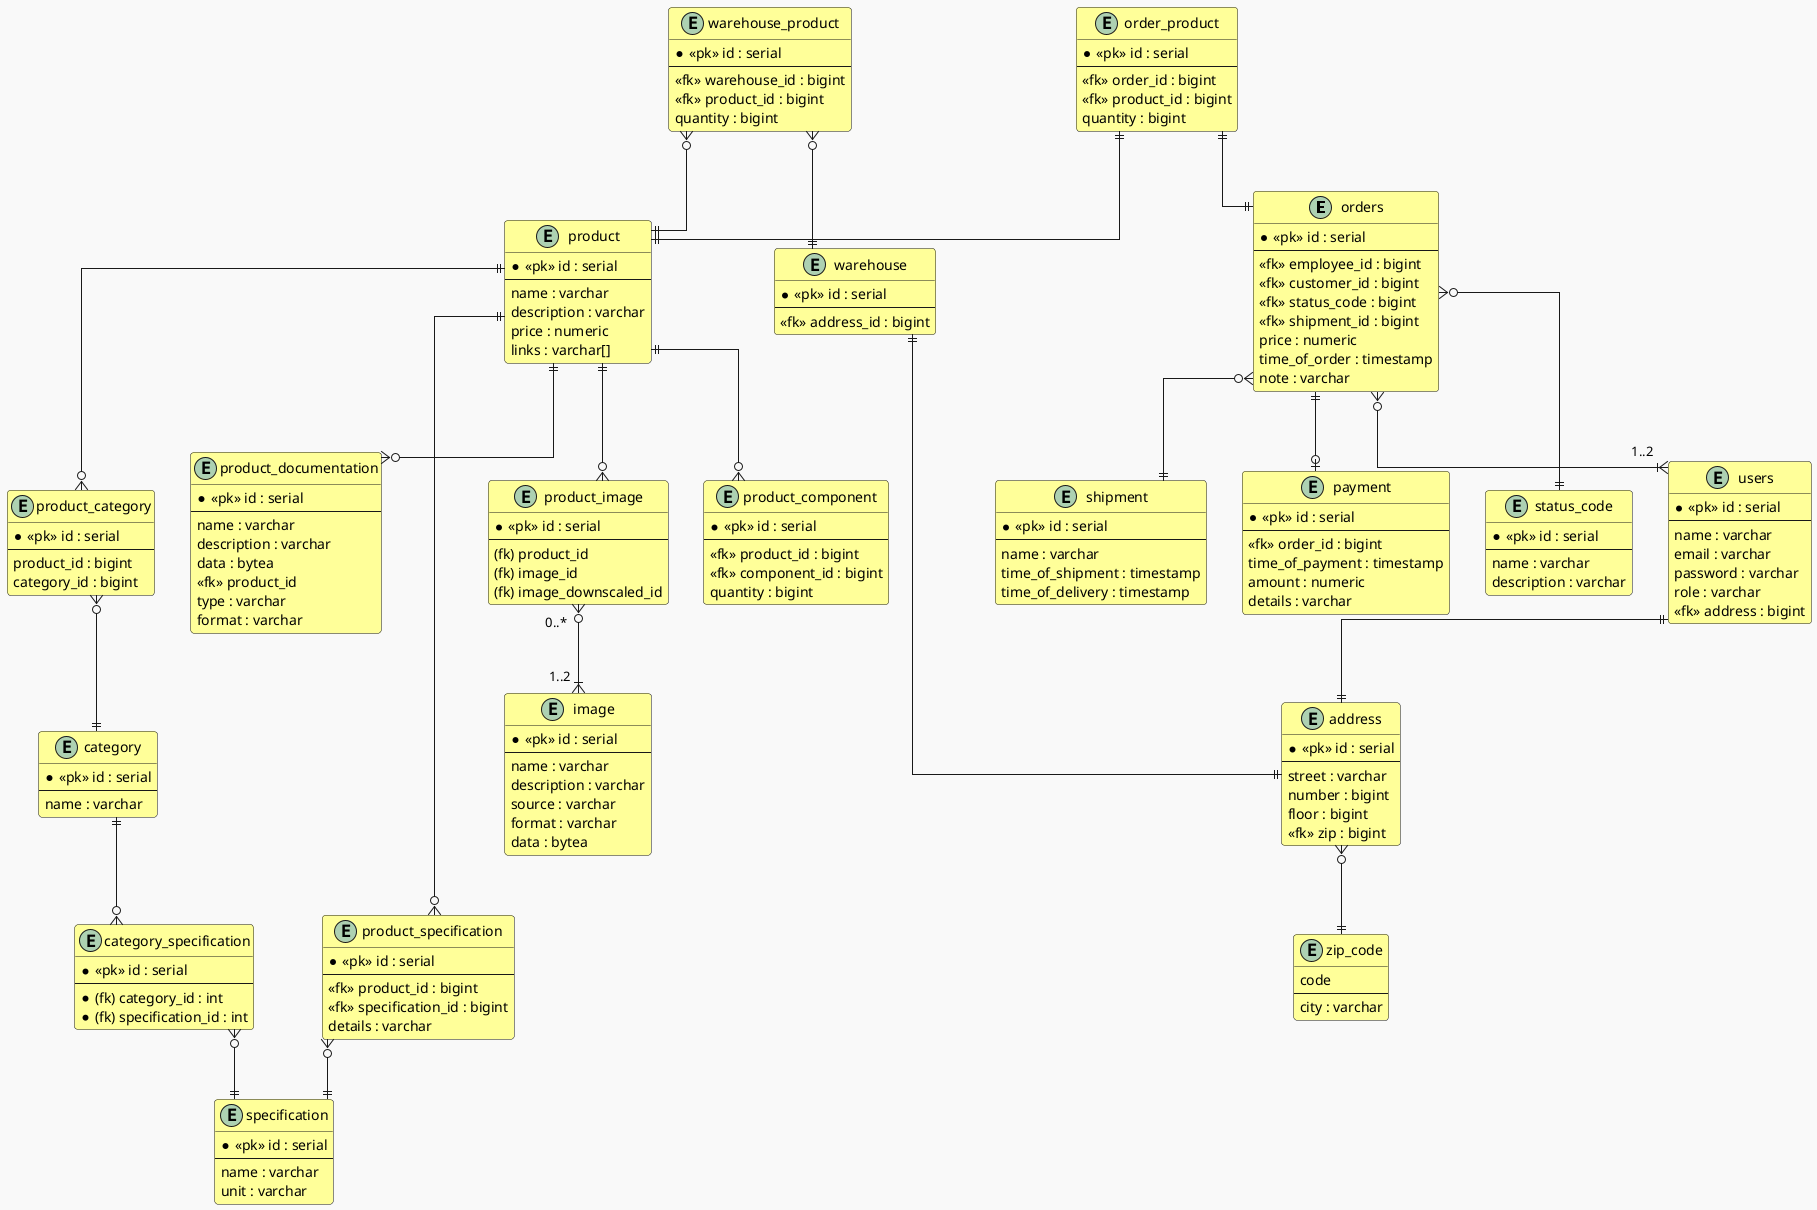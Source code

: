 @startuml
!theme mars
skinparam class {
BackgroundColor #FFFF99
}
skinparam linetype ortho

entity orders {
* <<pk>> id : serial
--
<<fk>> employee_id : bigint
<<fk>> customer_id : bigint
<<fk>> status_code : bigint
<<fk>> shipment_id : bigint
price : numeric
time_of_order : timestamp
note : varchar
}
entity status_code {
* <<pk>> id : serial
--
name : varchar
description : varchar
}
entity order_product {
* <<pk>> id : serial
--
<<fk>> order_id : bigint
<<fk>> product_id : bigint
quantity : bigint
}
entity product {
* <<pk>> id : serial
--
name : varchar
description : varchar
price : numeric
links : varchar[]
}
entity product_component {
* <<pk>> id : serial
--
<<fk>> product_id : bigint
<<fk>> component_id : bigint
quantity : bigint
}
entity product_documentation {
* <<pk>> id : serial
--
name : varchar
description : varchar
data : bytea
<<fk>> product_id
type : varchar
format : varchar
}
entity product_specification{
* <<pk>> id : serial
--
<<fk>> product_id : bigint
<<fk>> specification_id : bigint
details : varchar
}
entity category {
* <<pk>> id : serial
--
name : varchar
}
entity category_specification {
* <<pk>> id : serial
--
* (fk) category_id : int
* (fk) specification_id : int
}
entity product_category {
* <<pk>> id : serial
--
product_id : bigint
category_id : bigint
}
entity specification {
* <<pk>> id : serial
--
name : varchar
unit : varchar
}
entity image {
* <<pk>> id : serial
--
name : varchar
description : varchar
source : varchar
format : varchar
data : bytea
}
entity product_image {
* <<pk>> id : serial
--
(fk) product_id
(fk) image_id
(fk) image_downscaled_id
}
entity warehouse {
* <<pk>> id : serial
--
<<fk>> address_id : bigint
}
entity warehouse_product {
* <<pk>> id : serial
--
<<fk>> warehouse_id : bigint
<<fk>> product_id : bigint
quantity : bigint
}
entity users {
* <<pk>> id : serial
--
name : varchar
email : varchar
password : varchar
role : varchar
<<fk>> address : bigint
}
entity address {
* <<pk>> id : serial
--
street : varchar
number : bigint
floor : bigint
<<fk>> zip : bigint
}
entity zip_code {
code
--
city : varchar
}
entity shipment {
* <<pk>> id : serial
--
name : varchar
time_of_shipment : timestamp
time_of_delivery : timestamp
}
entity payment {
* <<pk>> id : serial
--
<<fk>> order_id : bigint
time_of_payment : timestamp
amount : numeric
details : varchar
}

order_product ||--|| orders
order_product ||--|| product

orders }o--|| shipment
orders ||--o| payment
orders }o--|{ "1..2  " users
orders }o--|| status_code

product ||--o{ product_category
product ||--o{ product_documentation
product ||--o{ product_specification
product ||--o{ product_component
product ||--o{ product_image

product_specification }o--|| specification

category ||--o{ category_specification
category_specification }o--|| specification

product_category }o--|| category

product_image "0..*   " }o--|{ "1..2  " image

warehouse_product }o--|| product
warehouse_product }o--|| warehouse
warehouse ||--|| address

users ||--|| address

address }o--|| zip_code

@enduml
